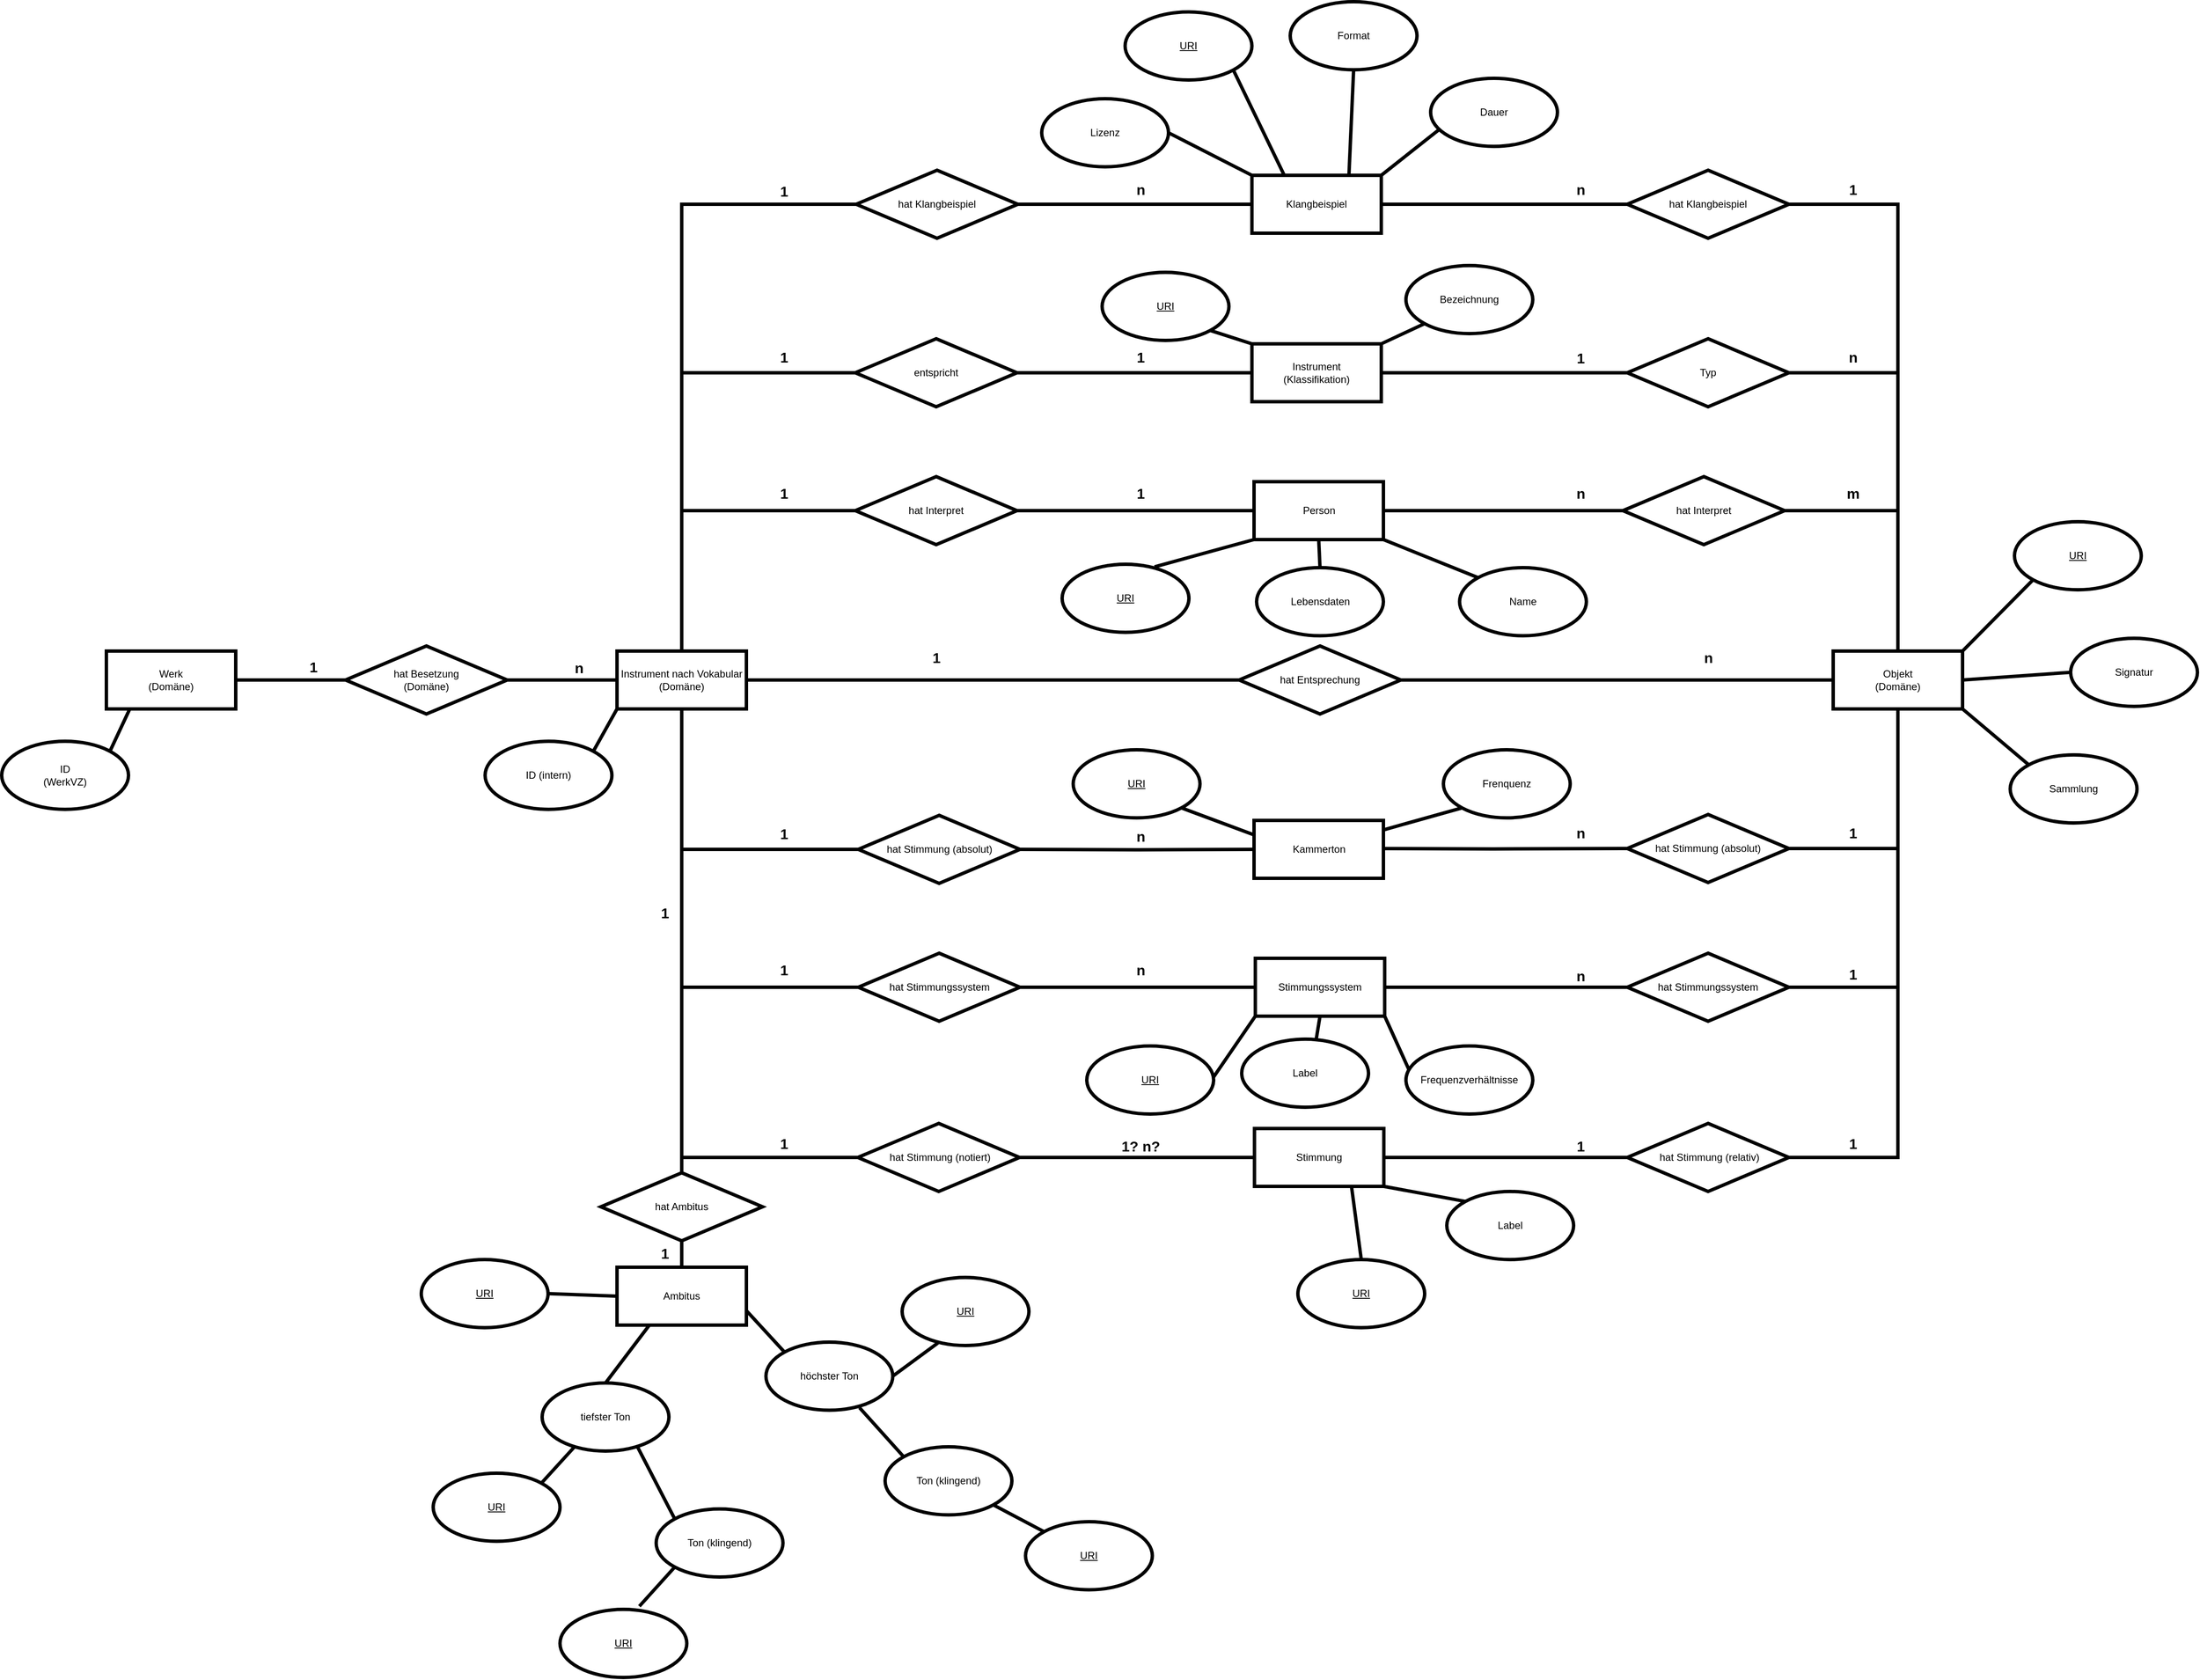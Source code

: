 <mxfile version="12.9.8"><diagram id="0" name="Page-1"><mxGraphModel dx="2088" dy="2006" grid="1" gridSize="10" guides="1" tooltips="1" connect="1" arrows="0" fold="1" page="1" pageScale="1" pageWidth="827" pageHeight="1169" math="0" shadow="0"><root><mxCell id="0"/><mxCell id="1" parent="0"/><mxCell id="m6ph0pmmL7J3zKuTAGov-68" style="edgeStyle=orthogonalEdgeStyle;rounded=0;orthogonalLoop=1;jettySize=auto;html=1;exitX=1;exitY=0.5;exitDx=0;exitDy=0;entryX=0;entryY=0.5;entryDx=0;entryDy=0;endArrow=none;endFill=0;strokeWidth=4;" edge="1" parent="1" source="m6ph0pmmL7J3zKuTAGov-38" target="m6ph0pmmL7J3zKuTAGov-53"><mxGeometry relative="1" as="geometry"><mxPoint x="216" y="238" as="sourcePoint"/></mxGeometry></mxCell><mxCell id="m6ph0pmmL7J3zKuTAGov-38" value="hat Besetzung&lt;br&gt;(Domäne)" style="rhombus;whiteSpace=wrap;html=1;strokeWidth=4;" vertex="1" parent="1"><mxGeometry x="-134" y="198" width="190" height="80" as="geometry"/></mxCell><mxCell id="m6ph0pmmL7J3zKuTAGov-72" style="edgeStyle=orthogonalEdgeStyle;rounded=0;orthogonalLoop=1;jettySize=auto;html=1;exitX=1;exitY=0.5;exitDx=0;exitDy=0;entryX=0;entryY=0.5;entryDx=0;entryDy=0;endArrow=none;endFill=0;strokeWidth=4;" edge="1" parent="1" source="m6ph0pmmL7J3zKuTAGov-44" target="m6ph0pmmL7J3zKuTAGov-56"><mxGeometry relative="1" as="geometry"/></mxCell><mxCell id="m6ph0pmmL7J3zKuTAGov-44" value="hat Interpret" style="rhombus;whiteSpace=wrap;html=1;strokeWidth=4;" vertex="1" parent="1"><mxGeometry x="465" y="-1" width="190" height="80" as="geometry"/></mxCell><mxCell id="m6ph0pmmL7J3zKuTAGov-74" style="edgeStyle=orthogonalEdgeStyle;rounded=0;orthogonalLoop=1;jettySize=auto;html=1;exitX=1;exitY=0.5;exitDx=0;exitDy=0;entryX=0;entryY=0.5;entryDx=0;entryDy=0;endArrow=none;endFill=0;strokeWidth=4;" edge="1" parent="1" source="m6ph0pmmL7J3zKuTAGov-46" target="m6ph0pmmL7J3zKuTAGov-52"><mxGeometry relative="1" as="geometry"/></mxCell><mxCell id="m6ph0pmmL7J3zKuTAGov-46" value="entspricht" style="rhombus;whiteSpace=wrap;html=1;strokeWidth=4;" vertex="1" parent="1"><mxGeometry x="465" y="-163" width="190" height="80" as="geometry"/></mxCell><mxCell id="m6ph0pmmL7J3zKuTAGov-62" style="edgeStyle=orthogonalEdgeStyle;rounded=0;orthogonalLoop=1;jettySize=auto;html=1;exitX=0;exitY=0.5;exitDx=0;exitDy=0;entryX=1;entryY=0.5;entryDx=0;entryDy=0;endArrow=none;endFill=0;strokeWidth=4;" edge="1" parent="1" source="m6ph0pmmL7J3zKuTAGov-47" target="m6ph0pmmL7J3zKuTAGov-53"><mxGeometry relative="1" as="geometry"/></mxCell><mxCell id="m6ph0pmmL7J3zKuTAGov-63" style="edgeStyle=orthogonalEdgeStyle;rounded=0;orthogonalLoop=1;jettySize=auto;html=1;exitX=1;exitY=0.5;exitDx=0;exitDy=0;entryX=0;entryY=0.5;entryDx=0;entryDy=0;endArrow=none;endFill=0;strokeWidth=4;" edge="1" parent="1" source="m6ph0pmmL7J3zKuTAGov-47" target="m6ph0pmmL7J3zKuTAGov-51"><mxGeometry relative="1" as="geometry"><mxPoint x="1333" y="238" as="sourcePoint"/></mxGeometry></mxCell><mxCell id="m6ph0pmmL7J3zKuTAGov-47" value="hat Entsprechung" style="rhombus;whiteSpace=wrap;html=1;strokeWidth=4;" vertex="1" parent="1"><mxGeometry x="916" y="198" width="190" height="80" as="geometry"/></mxCell><mxCell id="m6ph0pmmL7J3zKuTAGov-67" style="edgeStyle=orthogonalEdgeStyle;rounded=0;orthogonalLoop=1;jettySize=auto;html=1;exitX=1;exitY=0.5;exitDx=0;exitDy=0;entryX=0;entryY=0.5;entryDx=0;entryDy=0;endArrow=none;endFill=0;strokeWidth=4;" edge="1" parent="1" source="m6ph0pmmL7J3zKuTAGov-50" target="m6ph0pmmL7J3zKuTAGov-38"><mxGeometry relative="1" as="geometry"/></mxCell><mxCell id="m6ph0pmmL7J3zKuTAGov-50" value="Werk&lt;br&gt;(Domäne)" style="rounded=0;whiteSpace=wrap;html=1;strokeWidth=4;" vertex="1" parent="1"><mxGeometry x="-415" y="204" width="152" height="68" as="geometry"/></mxCell><mxCell id="m6ph0pmmL7J3zKuTAGov-69" style="edgeStyle=orthogonalEdgeStyle;rounded=0;orthogonalLoop=1;jettySize=auto;html=1;exitX=0.5;exitY=0;exitDx=0;exitDy=0;entryX=1;entryY=0.5;entryDx=0;entryDy=0;endArrow=none;endFill=0;strokeWidth=4;" edge="1" parent="1" source="m6ph0pmmL7J3zKuTAGov-51" target="m6ph0pmmL7J3zKuTAGov-55"><mxGeometry relative="1" as="geometry"/></mxCell><mxCell id="m6ph0pmmL7J3zKuTAGov-51" value="Objekt&lt;br&gt;(Domäne)" style="rounded=0;whiteSpace=wrap;html=1;strokeWidth=4;" vertex="1" parent="1"><mxGeometry x="1614" y="204" width="152" height="68" as="geometry"/></mxCell><mxCell id="m6ph0pmmL7J3zKuTAGov-52" value="Instrument &lt;br&gt;(Klassifikation)" style="rounded=0;whiteSpace=wrap;html=1;strokeWidth=4;" vertex="1" parent="1"><mxGeometry x="931" y="-157" width="152" height="68" as="geometry"/></mxCell><mxCell id="m6ph0pmmL7J3zKuTAGov-71" style="edgeStyle=orthogonalEdgeStyle;rounded=0;orthogonalLoop=1;jettySize=auto;html=1;exitX=0.5;exitY=0;exitDx=0;exitDy=0;entryX=0;entryY=0.5;entryDx=0;entryDy=0;endArrow=none;endFill=0;strokeWidth=4;" edge="1" parent="1" source="m6ph0pmmL7J3zKuTAGov-53" target="m6ph0pmmL7J3zKuTAGov-44"><mxGeometry relative="1" as="geometry"/></mxCell><mxCell id="m6ph0pmmL7J3zKuTAGov-73" style="edgeStyle=orthogonalEdgeStyle;rounded=0;orthogonalLoop=1;jettySize=auto;html=1;exitX=0.5;exitY=0;exitDx=0;exitDy=0;endArrow=none;endFill=0;entryX=0;entryY=0.5;entryDx=0;entryDy=0;strokeWidth=4;" edge="1" parent="1" source="m6ph0pmmL7J3zKuTAGov-53" target="m6ph0pmmL7J3zKuTAGov-46"><mxGeometry relative="1" as="geometry"><mxPoint x="299" y="61" as="targetPoint"/></mxGeometry></mxCell><mxCell id="m6ph0pmmL7J3zKuTAGov-75" style="edgeStyle=orthogonalEdgeStyle;rounded=0;orthogonalLoop=1;jettySize=auto;html=1;exitX=0.5;exitY=0;exitDx=0;exitDy=0;entryX=0;entryY=0.5;entryDx=0;entryDy=0;endArrow=none;endFill=0;strokeWidth=4;" edge="1" parent="1" source="m6ph0pmmL7J3zKuTAGov-53" target="m6ph0pmmL7J3zKuTAGov-59"><mxGeometry relative="1" as="geometry"/></mxCell><mxCell id="m6ph0pmmL7J3zKuTAGov-92" style="edgeStyle=orthogonalEdgeStyle;rounded=0;orthogonalLoop=1;jettySize=auto;html=1;exitX=0.5;exitY=1;exitDx=0;exitDy=0;entryX=0;entryY=0.5;entryDx=0;entryDy=0;endArrow=none;endFill=0;strokeWidth=4;" edge="1" parent="1" source="m6ph0pmmL7J3zKuTAGov-53" target="m6ph0pmmL7J3zKuTAGov-88"><mxGeometry relative="1" as="geometry"/></mxCell><mxCell id="m6ph0pmmL7J3zKuTAGov-103" style="edgeStyle=orthogonalEdgeStyle;rounded=0;orthogonalLoop=1;jettySize=auto;html=1;exitX=0.5;exitY=1;exitDx=0;exitDy=0;entryX=0;entryY=0.5;entryDx=0;entryDy=0;endArrow=none;endFill=0;strokeWidth=4;" edge="1" parent="1" source="m6ph0pmmL7J3zKuTAGov-53" target="m6ph0pmmL7J3zKuTAGov-91"><mxGeometry relative="1" as="geometry"/></mxCell><mxCell id="m6ph0pmmL7J3zKuTAGov-53" value="Instrument nach Vokabular&lt;br&gt;(Domäne)" style="rounded=0;whiteSpace=wrap;html=1;strokeWidth=4;" vertex="1" parent="1"><mxGeometry x="185" y="204" width="152" height="68" as="geometry"/></mxCell><mxCell id="m6ph0pmmL7J3zKuTAGov-70" style="edgeStyle=orthogonalEdgeStyle;rounded=0;orthogonalLoop=1;jettySize=auto;html=1;exitX=0;exitY=0.5;exitDx=0;exitDy=0;entryX=1;entryY=0.5;entryDx=0;entryDy=0;endArrow=none;endFill=0;strokeWidth=4;" edge="1" parent="1" source="m6ph0pmmL7J3zKuTAGov-55" target="m6ph0pmmL7J3zKuTAGov-56"><mxGeometry relative="1" as="geometry"/></mxCell><mxCell id="m6ph0pmmL7J3zKuTAGov-55" value="hat Interpret" style="rhombus;whiteSpace=wrap;html=1;strokeWidth=4;" vertex="1" parent="1"><mxGeometry x="1367" y="-1" width="190" height="80" as="geometry"/></mxCell><mxCell id="m6ph0pmmL7J3zKuTAGov-56" value="Person" style="rounded=0;whiteSpace=wrap;html=1;strokeWidth=4;" vertex="1" parent="1"><mxGeometry x="933.5" y="5" width="152" height="68" as="geometry"/></mxCell><mxCell id="m6ph0pmmL7J3zKuTAGov-65" style="edgeStyle=orthogonalEdgeStyle;rounded=0;orthogonalLoop=1;jettySize=auto;html=1;exitX=1;exitY=0.5;exitDx=0;exitDy=0;entryX=0;entryY=0.5;entryDx=0;entryDy=0;endArrow=none;endFill=0;strokeWidth=4;" edge="1" parent="1" source="m6ph0pmmL7J3zKuTAGov-57" target="m6ph0pmmL7J3zKuTAGov-58"><mxGeometry relative="1" as="geometry"/></mxCell><mxCell id="m6ph0pmmL7J3zKuTAGov-152" style="rounded=0;orthogonalLoop=1;jettySize=auto;html=1;exitX=0;exitY=0;exitDx=0;exitDy=0;entryX=1;entryY=0.5;entryDx=0;entryDy=0;endArrow=none;endFill=0;strokeWidth=4;" edge="1" parent="1" source="m6ph0pmmL7J3zKuTAGov-57" target="m6ph0pmmL7J3zKuTAGov-151"><mxGeometry relative="1" as="geometry"/></mxCell><mxCell id="m6ph0pmmL7J3zKuTAGov-153" style="rounded=0;orthogonalLoop=1;jettySize=auto;html=1;exitX=0.25;exitY=0;exitDx=0;exitDy=0;entryX=1;entryY=1;entryDx=0;entryDy=0;endArrow=none;endFill=0;strokeWidth=4;" edge="1" parent="1" source="m6ph0pmmL7J3zKuTAGov-57" target="m6ph0pmmL7J3zKuTAGov-120"><mxGeometry relative="1" as="geometry"/></mxCell><mxCell id="m6ph0pmmL7J3zKuTAGov-154" style="rounded=0;orthogonalLoop=1;jettySize=auto;html=1;exitX=0.75;exitY=0;exitDx=0;exitDy=0;endArrow=none;endFill=0;strokeWidth=4;entryX=0.5;entryY=1;entryDx=0;entryDy=0;" edge="1" parent="1" source="m6ph0pmmL7J3zKuTAGov-57" target="m6ph0pmmL7J3zKuTAGov-150"><mxGeometry relative="1" as="geometry"><mxPoint x="1040" y="-476" as="targetPoint"/></mxGeometry></mxCell><mxCell id="m6ph0pmmL7J3zKuTAGov-155" style="rounded=0;orthogonalLoop=1;jettySize=auto;html=1;exitX=1;exitY=0;exitDx=0;exitDy=0;entryX=0.06;entryY=0.763;entryDx=0;entryDy=0;entryPerimeter=0;endArrow=none;endFill=0;strokeWidth=4;" edge="1" parent="1" source="m6ph0pmmL7J3zKuTAGov-57" target="m6ph0pmmL7J3zKuTAGov-121"><mxGeometry relative="1" as="geometry"/></mxCell><mxCell id="m6ph0pmmL7J3zKuTAGov-57" value="Klangbeispiel" style="rounded=0;whiteSpace=wrap;html=1;strokeWidth=4;" vertex="1" parent="1"><mxGeometry x="931" y="-355" width="152" height="68" as="geometry"/></mxCell><mxCell id="m6ph0pmmL7J3zKuTAGov-66" style="edgeStyle=orthogonalEdgeStyle;rounded=0;orthogonalLoop=1;jettySize=auto;html=1;exitX=1;exitY=0.5;exitDx=0;exitDy=0;entryX=0.5;entryY=0;entryDx=0;entryDy=0;endArrow=none;endFill=0;strokeWidth=4;" edge="1" parent="1" source="m6ph0pmmL7J3zKuTAGov-58" target="m6ph0pmmL7J3zKuTAGov-51"><mxGeometry relative="1" as="geometry"><mxPoint x="1725" y="125" as="targetPoint"/></mxGeometry></mxCell><mxCell id="m6ph0pmmL7J3zKuTAGov-58" value="hat Klangbeispiel" style="rhombus;whiteSpace=wrap;html=1;strokeWidth=4;" vertex="1" parent="1"><mxGeometry x="1372" y="-361" width="190" height="80" as="geometry"/></mxCell><mxCell id="m6ph0pmmL7J3zKuTAGov-76" style="edgeStyle=orthogonalEdgeStyle;rounded=0;orthogonalLoop=1;jettySize=auto;html=1;exitX=1;exitY=0.5;exitDx=0;exitDy=0;entryX=0;entryY=0.5;entryDx=0;entryDy=0;endArrow=none;endFill=0;strokeWidth=4;" edge="1" parent="1" source="m6ph0pmmL7J3zKuTAGov-59" target="m6ph0pmmL7J3zKuTAGov-57"><mxGeometry relative="1" as="geometry"/></mxCell><mxCell id="m6ph0pmmL7J3zKuTAGov-59" value="hat Klangbeispiel" style="rhombus;whiteSpace=wrap;html=1;strokeWidth=4;" vertex="1" parent="1"><mxGeometry x="466" y="-361" width="190" height="80" as="geometry"/></mxCell><mxCell id="m6ph0pmmL7J3zKuTAGov-78" style="edgeStyle=orthogonalEdgeStyle;rounded=0;orthogonalLoop=1;jettySize=auto;html=1;exitX=1;exitY=0.5;exitDx=0;exitDy=0;entryX=0.5;entryY=0;entryDx=0;entryDy=0;endArrow=none;endFill=0;strokeWidth=4;" edge="1" parent="1" source="m6ph0pmmL7J3zKuTAGov-77" target="m6ph0pmmL7J3zKuTAGov-51"><mxGeometry relative="1" as="geometry"/></mxCell><mxCell id="m6ph0pmmL7J3zKuTAGov-79" style="rounded=0;orthogonalLoop=1;jettySize=auto;html=1;exitX=0;exitY=0.5;exitDx=0;exitDy=0;entryX=1;entryY=0.5;entryDx=0;entryDy=0;endArrow=none;endFill=0;edgeStyle=orthogonalEdgeStyle;strokeWidth=4;" edge="1" parent="1" source="m6ph0pmmL7J3zKuTAGov-77" target="m6ph0pmmL7J3zKuTAGov-52"><mxGeometry relative="1" as="geometry"/></mxCell><mxCell id="m6ph0pmmL7J3zKuTAGov-77" value="Typ" style="rhombus;whiteSpace=wrap;html=1;strokeWidth=4;" vertex="1" parent="1"><mxGeometry x="1372" y="-163" width="190" height="80" as="geometry"/></mxCell><mxCell id="m6ph0pmmL7J3zKuTAGov-81" value="Ambitus" style="rounded=0;whiteSpace=wrap;html=1;strokeWidth=4;" vertex="1" parent="1"><mxGeometry x="185" y="928" width="152" height="68" as="geometry"/></mxCell><mxCell id="m6ph0pmmL7J3zKuTAGov-101" style="edgeStyle=orthogonalEdgeStyle;rounded=0;orthogonalLoop=1;jettySize=auto;html=1;exitX=1;exitY=0.5;exitDx=0;exitDy=0;entryX=0;entryY=0.5;entryDx=0;entryDy=0;endArrow=none;endFill=0;strokeWidth=4;" edge="1" parent="1" source="m6ph0pmmL7J3zKuTAGov-82" target="m6ph0pmmL7J3zKuTAGov-100"><mxGeometry relative="1" as="geometry"/></mxCell><mxCell id="m6ph0pmmL7J3zKuTAGov-82" value="Stimmungssystem" style="rounded=0;whiteSpace=wrap;html=1;strokeWidth=4;" vertex="1" parent="1"><mxGeometry x="935" y="565" width="152" height="68" as="geometry"/></mxCell><mxCell id="m6ph0pmmL7J3zKuTAGov-94" style="edgeStyle=orthogonalEdgeStyle;rounded=0;orthogonalLoop=1;jettySize=auto;html=1;exitX=1;exitY=0.5;exitDx=0;exitDy=0;endArrow=none;endFill=0;strokeWidth=4;entryX=0;entryY=0.5;entryDx=0;entryDy=0;" edge="1" parent="1" target="m6ph0pmmL7J3zKuTAGov-89"><mxGeometry relative="1" as="geometry"><mxPoint x="1056.25" y="436" as="sourcePoint"/><mxPoint x="1342.75" y="403" as="targetPoint"/></mxGeometry></mxCell><mxCell id="m6ph0pmmL7J3zKuTAGov-83" value="Kammerton" style="rounded=0;whiteSpace=wrap;html=1;strokeWidth=4;" vertex="1" parent="1"><mxGeometry x="933.5" y="403" width="152" height="68" as="geometry"/></mxCell><mxCell id="m6ph0pmmL7J3zKuTAGov-110" style="edgeStyle=orthogonalEdgeStyle;rounded=0;orthogonalLoop=1;jettySize=auto;html=1;exitX=0.5;exitY=0;exitDx=0;exitDy=0;entryX=0.5;entryY=1;entryDx=0;entryDy=0;endArrow=none;endFill=0;strokeWidth=4;" edge="1" parent="1" source="m6ph0pmmL7J3zKuTAGov-87" target="m6ph0pmmL7J3zKuTAGov-53"><mxGeometry relative="1" as="geometry"><mxPoint x="263" y="582" as="sourcePoint"/></mxGeometry></mxCell><mxCell id="m6ph0pmmL7J3zKuTAGov-111" style="edgeStyle=orthogonalEdgeStyle;rounded=0;orthogonalLoop=1;jettySize=auto;html=1;exitX=0.5;exitY=1;exitDx=0;exitDy=0;entryX=0.5;entryY=0;entryDx=0;entryDy=0;endArrow=none;endFill=0;strokeWidth=4;" edge="1" parent="1" source="m6ph0pmmL7J3zKuTAGov-87" target="m6ph0pmmL7J3zKuTAGov-81"><mxGeometry relative="1" as="geometry"><mxPoint x="261" y="884" as="sourcePoint"/></mxGeometry></mxCell><mxCell id="m6ph0pmmL7J3zKuTAGov-87" value="hat Ambitus" style="rhombus;whiteSpace=wrap;html=1;strokeWidth=4;" vertex="1" parent="1"><mxGeometry x="166" y="817" width="190" height="80" as="geometry"/></mxCell><mxCell id="m6ph0pmmL7J3zKuTAGov-93" style="edgeStyle=orthogonalEdgeStyle;rounded=0;orthogonalLoop=1;jettySize=auto;html=1;exitX=1;exitY=0.5;exitDx=0;exitDy=0;entryX=0;entryY=0.5;entryDx=0;entryDy=0;endArrow=none;endFill=0;strokeWidth=4;" edge="1" parent="1" target="m6ph0pmmL7J3zKuTAGov-83"><mxGeometry relative="1" as="geometry"><mxPoint x="658.5" y="437" as="sourcePoint"/></mxGeometry></mxCell><mxCell id="m6ph0pmmL7J3zKuTAGov-88" value="hat Stimmung (absolut)" style="rhombus;whiteSpace=wrap;html=1;strokeWidth=4;" vertex="1" parent="1"><mxGeometry x="468.5" y="397" width="190" height="80" as="geometry"/></mxCell><mxCell id="m6ph0pmmL7J3zKuTAGov-95" style="edgeStyle=orthogonalEdgeStyle;rounded=0;orthogonalLoop=1;jettySize=auto;html=1;exitX=1;exitY=0.5;exitDx=0;exitDy=0;entryX=0.5;entryY=1;entryDx=0;entryDy=0;endArrow=none;endFill=0;strokeWidth=4;" edge="1" parent="1" source="m6ph0pmmL7J3zKuTAGov-89" target="m6ph0pmmL7J3zKuTAGov-51"><mxGeometry relative="1" as="geometry"/></mxCell><mxCell id="m6ph0pmmL7J3zKuTAGov-89" value="hat Stimmung (absolut)" style="rhombus;whiteSpace=wrap;html=1;strokeWidth=4;" vertex="1" parent="1"><mxGeometry x="1372" y="396" width="190" height="80" as="geometry"/></mxCell><mxCell id="m6ph0pmmL7J3zKuTAGov-108" style="edgeStyle=orthogonalEdgeStyle;rounded=0;orthogonalLoop=1;jettySize=auto;html=1;exitX=1;exitY=0.5;exitDx=0;exitDy=0;entryX=0;entryY=0.5;entryDx=0;entryDy=0;endArrow=none;endFill=0;strokeWidth=4;" edge="1" parent="1" source="m6ph0pmmL7J3zKuTAGov-90" target="m6ph0pmmL7J3zKuTAGov-105"><mxGeometry relative="1" as="geometry"/></mxCell><mxCell id="m6ph0pmmL7J3zKuTAGov-90" value="Stimmung" style="rounded=0;whiteSpace=wrap;html=1;strokeWidth=4;" vertex="1" parent="1"><mxGeometry x="934" y="765" width="152" height="68" as="geometry"/></mxCell><mxCell id="m6ph0pmmL7J3zKuTAGov-104" style="edgeStyle=orthogonalEdgeStyle;rounded=0;orthogonalLoop=1;jettySize=auto;html=1;exitX=1;exitY=0.5;exitDx=0;exitDy=0;entryX=0;entryY=0.5;entryDx=0;entryDy=0;endArrow=none;endFill=0;strokeWidth=4;" edge="1" parent="1" source="m6ph0pmmL7J3zKuTAGov-91" target="m6ph0pmmL7J3zKuTAGov-90"><mxGeometry relative="1" as="geometry"/></mxCell><mxCell id="m6ph0pmmL7J3zKuTAGov-91" value="&amp;nbsp;hat Stimmung (notiert)" style="rhombus;whiteSpace=wrap;html=1;strokeWidth=4;" vertex="1" parent="1"><mxGeometry x="468" y="759" width="190" height="80" as="geometry"/></mxCell><mxCell id="m6ph0pmmL7J3zKuTAGov-97" style="edgeStyle=orthogonalEdgeStyle;rounded=0;orthogonalLoop=1;jettySize=auto;html=1;exitX=0;exitY=0.5;exitDx=0;exitDy=0;entryX=0.5;entryY=1;entryDx=0;entryDy=0;endArrow=none;endFill=0;strokeWidth=4;" edge="1" parent="1" source="m6ph0pmmL7J3zKuTAGov-96" target="m6ph0pmmL7J3zKuTAGov-53"><mxGeometry relative="1" as="geometry"/></mxCell><mxCell id="m6ph0pmmL7J3zKuTAGov-98" style="edgeStyle=orthogonalEdgeStyle;rounded=0;orthogonalLoop=1;jettySize=auto;html=1;exitX=1;exitY=0.5;exitDx=0;exitDy=0;entryX=0;entryY=0.5;entryDx=0;entryDy=0;endArrow=none;endFill=0;strokeWidth=4;" edge="1" parent="1" source="m6ph0pmmL7J3zKuTAGov-96" target="m6ph0pmmL7J3zKuTAGov-82"><mxGeometry relative="1" as="geometry"/></mxCell><mxCell id="m6ph0pmmL7J3zKuTAGov-96" value="hat Stimmungssystem" style="rhombus;whiteSpace=wrap;html=1;strokeWidth=4;" vertex="1" parent="1"><mxGeometry x="468.5" y="559" width="190" height="80" as="geometry"/></mxCell><mxCell id="m6ph0pmmL7J3zKuTAGov-102" style="edgeStyle=orthogonalEdgeStyle;rounded=0;orthogonalLoop=1;jettySize=auto;html=1;exitX=1;exitY=0.5;exitDx=0;exitDy=0;entryX=0.5;entryY=1;entryDx=0;entryDy=0;endArrow=none;endFill=0;strokeWidth=4;" edge="1" parent="1" source="m6ph0pmmL7J3zKuTAGov-100" target="m6ph0pmmL7J3zKuTAGov-51"><mxGeometry relative="1" as="geometry"/></mxCell><mxCell id="m6ph0pmmL7J3zKuTAGov-100" value="hat Stimmungssystem" style="rhombus;whiteSpace=wrap;html=1;strokeWidth=4;" vertex="1" parent="1"><mxGeometry x="1372" y="559" width="190" height="80" as="geometry"/></mxCell><mxCell id="m6ph0pmmL7J3zKuTAGov-109" style="edgeStyle=orthogonalEdgeStyle;rounded=0;orthogonalLoop=1;jettySize=auto;html=1;exitX=1;exitY=0.5;exitDx=0;exitDy=0;entryX=0.5;entryY=1;entryDx=0;entryDy=0;endArrow=none;endFill=0;strokeWidth=4;" edge="1" parent="1" source="m6ph0pmmL7J3zKuTAGov-105" target="m6ph0pmmL7J3zKuTAGov-51"><mxGeometry relative="1" as="geometry"/></mxCell><mxCell id="m6ph0pmmL7J3zKuTAGov-105" value="&amp;nbsp;hat Stimmung (relativ)" style="rhombus;whiteSpace=wrap;html=1;strokeWidth=4;" vertex="1" parent="1"><mxGeometry x="1372" y="759" width="190" height="80" as="geometry"/></mxCell><mxCell id="m6ph0pmmL7J3zKuTAGov-120" value="&lt;u&gt;URI&lt;/u&gt;" style="ellipse;whiteSpace=wrap;html=1;strokeWidth=4;" vertex="1" parent="1"><mxGeometry x="782" y="-547" width="149" height="80" as="geometry"/></mxCell><mxCell id="m6ph0pmmL7J3zKuTAGov-121" value="Dauer" style="ellipse;whiteSpace=wrap;html=1;strokeWidth=4;" vertex="1" parent="1"><mxGeometry x="1141" y="-469" width="149" height="80" as="geometry"/></mxCell><mxCell id="m6ph0pmmL7J3zKuTAGov-156" style="edgeStyle=none;rounded=0;orthogonalLoop=1;jettySize=auto;html=1;exitX=1;exitY=1;exitDx=0;exitDy=0;entryX=0;entryY=0;entryDx=0;entryDy=0;endArrow=none;endFill=0;strokeWidth=4;" edge="1" parent="1" source="m6ph0pmmL7J3zKuTAGov-122" target="m6ph0pmmL7J3zKuTAGov-52"><mxGeometry relative="1" as="geometry"/></mxCell><mxCell id="m6ph0pmmL7J3zKuTAGov-122" value="&lt;u&gt;URI&lt;/u&gt;" style="ellipse;whiteSpace=wrap;html=1;strokeWidth=4;" vertex="1" parent="1"><mxGeometry x="755" y="-241" width="149" height="80" as="geometry"/></mxCell><mxCell id="m6ph0pmmL7J3zKuTAGov-157" style="edgeStyle=none;rounded=0;orthogonalLoop=1;jettySize=auto;html=1;exitX=0;exitY=1;exitDx=0;exitDy=0;entryX=1;entryY=0;entryDx=0;entryDy=0;endArrow=none;endFill=0;strokeWidth=4;" edge="1" parent="1" source="m6ph0pmmL7J3zKuTAGov-123" target="m6ph0pmmL7J3zKuTAGov-52"><mxGeometry relative="1" as="geometry"><mxPoint x="1134.238" y="-174.493" as="sourcePoint"/></mxGeometry></mxCell><mxCell id="m6ph0pmmL7J3zKuTAGov-123" value="Bezeichnung" style="ellipse;whiteSpace=wrap;html=1;strokeWidth=4;" vertex="1" parent="1"><mxGeometry x="1112" y="-249" width="149" height="80" as="geometry"/></mxCell><mxCell id="m6ph0pmmL7J3zKuTAGov-167" style="edgeStyle=none;rounded=0;orthogonalLoop=1;jettySize=auto;html=1;exitX=0;exitY=0;exitDx=0;exitDy=0;entryX=1;entryY=1;entryDx=0;entryDy=0;endArrow=none;endFill=0;strokeWidth=4;" edge="1" parent="1" source="m6ph0pmmL7J3zKuTAGov-124" target="m6ph0pmmL7J3zKuTAGov-51"><mxGeometry relative="1" as="geometry"/></mxCell><mxCell id="m6ph0pmmL7J3zKuTAGov-124" value="Sammlung" style="ellipse;whiteSpace=wrap;html=1;strokeWidth=4;" vertex="1" parent="1"><mxGeometry x="1822" y="326" width="149" height="80" as="geometry"/></mxCell><mxCell id="m6ph0pmmL7J3zKuTAGov-168" style="edgeStyle=none;rounded=0;orthogonalLoop=1;jettySize=auto;html=1;exitX=0;exitY=0.5;exitDx=0;exitDy=0;entryX=1;entryY=0.5;entryDx=0;entryDy=0;endArrow=none;endFill=0;strokeWidth=4;" edge="1" parent="1" source="m6ph0pmmL7J3zKuTAGov-125" target="m6ph0pmmL7J3zKuTAGov-51"><mxGeometry relative="1" as="geometry"/></mxCell><mxCell id="m6ph0pmmL7J3zKuTAGov-125" value="Signatur" style="ellipse;whiteSpace=wrap;html=1;strokeWidth=4;" vertex="1" parent="1"><mxGeometry x="1893" y="189" width="149" height="80" as="geometry"/></mxCell><mxCell id="m6ph0pmmL7J3zKuTAGov-166" style="edgeStyle=none;rounded=0;orthogonalLoop=1;jettySize=auto;html=1;exitX=0;exitY=1;exitDx=0;exitDy=0;entryX=1;entryY=0;entryDx=0;entryDy=0;endArrow=none;endFill=0;strokeWidth=4;" edge="1" parent="1" source="m6ph0pmmL7J3zKuTAGov-126" target="m6ph0pmmL7J3zKuTAGov-51"><mxGeometry relative="1" as="geometry"/></mxCell><mxCell id="m6ph0pmmL7J3zKuTAGov-126" value="&lt;u&gt;URI&lt;/u&gt;" style="ellipse;whiteSpace=wrap;html=1;strokeWidth=4;" vertex="1" parent="1"><mxGeometry x="1827" y="52" width="149" height="80" as="geometry"/></mxCell><mxCell id="m6ph0pmmL7J3zKuTAGov-160" style="edgeStyle=none;rounded=0;orthogonalLoop=1;jettySize=auto;html=1;exitX=0;exitY=0;exitDx=0;exitDy=0;entryX=1;entryY=1;entryDx=0;entryDy=0;endArrow=none;endFill=0;strokeWidth=4;" edge="1" parent="1" source="m6ph0pmmL7J3zKuTAGov-127" target="m6ph0pmmL7J3zKuTAGov-56"><mxGeometry relative="1" as="geometry"><mxPoint x="1197.238" y="104.493" as="sourcePoint"/></mxGeometry></mxCell><mxCell id="m6ph0pmmL7J3zKuTAGov-127" value="Name" style="ellipse;whiteSpace=wrap;html=1;strokeWidth=4;" vertex="1" parent="1"><mxGeometry x="1175" y="106" width="149" height="80" as="geometry"/></mxCell><mxCell id="m6ph0pmmL7J3zKuTAGov-158" style="edgeStyle=none;rounded=0;orthogonalLoop=1;jettySize=auto;html=1;exitX=0.729;exitY=0.038;exitDx=0;exitDy=0;entryX=0;entryY=1;entryDx=0;entryDy=0;endArrow=none;endFill=0;strokeWidth=4;exitPerimeter=0;" edge="1" parent="1" source="m6ph0pmmL7J3zKuTAGov-128" target="m6ph0pmmL7J3zKuTAGov-56"><mxGeometry relative="1" as="geometry"><mxPoint x="834.762" y="100.493" as="sourcePoint"/></mxGeometry></mxCell><mxCell id="m6ph0pmmL7J3zKuTAGov-128" value="&lt;u&gt;URI&lt;/u&gt;" style="ellipse;whiteSpace=wrap;html=1;strokeWidth=4;" vertex="1" parent="1"><mxGeometry x="708" y="102" width="149" height="80" as="geometry"/></mxCell><mxCell id="m6ph0pmmL7J3zKuTAGov-159" style="edgeStyle=none;rounded=0;orthogonalLoop=1;jettySize=auto;html=1;exitX=0.5;exitY=0;exitDx=0;exitDy=0;entryX=0.5;entryY=1;entryDx=0;entryDy=0;endArrow=none;endFill=0;strokeWidth=4;" edge="1" parent="1" source="m6ph0pmmL7J3zKuTAGov-129" target="m6ph0pmmL7J3zKuTAGov-56"><mxGeometry relative="1" as="geometry"><mxPoint x="1011" y="93" as="sourcePoint"/></mxGeometry></mxCell><mxCell id="m6ph0pmmL7J3zKuTAGov-129" value="Lebensdaten" style="ellipse;whiteSpace=wrap;html=1;strokeWidth=4;" vertex="1" parent="1"><mxGeometry x="936.5" y="106" width="149" height="80" as="geometry"/></mxCell><mxCell id="m6ph0pmmL7J3zKuTAGov-161" style="edgeStyle=none;rounded=0;orthogonalLoop=1;jettySize=auto;html=1;exitX=1;exitY=1;exitDx=0;exitDy=0;entryX=0;entryY=0.25;entryDx=0;entryDy=0;endArrow=none;endFill=0;strokeWidth=4;" edge="1" parent="1" source="m6ph0pmmL7J3zKuTAGov-130" target="m6ph0pmmL7J3zKuTAGov-83"><mxGeometry relative="1" as="geometry"/></mxCell><mxCell id="m6ph0pmmL7J3zKuTAGov-130" value="&lt;u&gt;URI&lt;/u&gt;" style="ellipse;whiteSpace=wrap;html=1;strokeWidth=4;" vertex="1" parent="1"><mxGeometry x="721" y="320" width="149" height="80" as="geometry"/></mxCell><mxCell id="m6ph0pmmL7J3zKuTAGov-165" style="edgeStyle=none;rounded=0;orthogonalLoop=1;jettySize=auto;html=1;exitX=0;exitY=1;exitDx=0;exitDy=0;entryX=1;entryY=1;entryDx=0;entryDy=0;endArrow=none;endFill=0;strokeWidth=4;" edge="1" parent="1" source="m6ph0pmmL7J3zKuTAGov-131" target="m6ph0pmmL7J3zKuTAGov-82"><mxGeometry relative="1" as="geometry"/></mxCell><mxCell id="m6ph0pmmL7J3zKuTAGov-131" value="Frequenzverhältnisse" style="ellipse;whiteSpace=wrap;html=1;strokeWidth=4;" vertex="1" parent="1"><mxGeometry x="1112" y="668" width="149" height="80" as="geometry"/></mxCell><mxCell id="m6ph0pmmL7J3zKuTAGov-169" style="edgeStyle=none;rounded=0;orthogonalLoop=1;jettySize=auto;html=1;exitX=0.5;exitY=0;exitDx=0;exitDy=0;entryX=0.75;entryY=1;entryDx=0;entryDy=0;endArrow=none;endFill=0;strokeWidth=4;" edge="1" parent="1" source="m6ph0pmmL7J3zKuTAGov-132" target="m6ph0pmmL7J3zKuTAGov-90"><mxGeometry relative="1" as="geometry"/></mxCell><mxCell id="m6ph0pmmL7J3zKuTAGov-132" value="&lt;u&gt;URI&lt;/u&gt;" style="ellipse;whiteSpace=wrap;html=1;strokeWidth=4;" vertex="1" parent="1"><mxGeometry x="985" y="919" width="149" height="80" as="geometry"/></mxCell><mxCell id="m6ph0pmmL7J3zKuTAGov-162" style="edgeStyle=none;rounded=0;orthogonalLoop=1;jettySize=auto;html=1;exitX=0;exitY=1;exitDx=0;exitDy=0;entryX=1.003;entryY=0.162;entryDx=0;entryDy=0;entryPerimeter=0;endArrow=none;endFill=0;strokeWidth=4;" edge="1" parent="1" source="m6ph0pmmL7J3zKuTAGov-136" target="m6ph0pmmL7J3zKuTAGov-83"><mxGeometry relative="1" as="geometry"/></mxCell><mxCell id="m6ph0pmmL7J3zKuTAGov-136" value="Frenquenz" style="ellipse;whiteSpace=wrap;html=1;strokeWidth=4;" vertex="1" parent="1"><mxGeometry x="1156" y="320" width="149" height="80" as="geometry"/></mxCell><mxCell id="m6ph0pmmL7J3zKuTAGov-163" style="edgeStyle=none;rounded=0;orthogonalLoop=1;jettySize=auto;html=1;exitX=1;exitY=1;exitDx=0;exitDy=0;entryX=0;entryY=1;entryDx=0;entryDy=0;endArrow=none;endFill=0;strokeWidth=4;" edge="1" parent="1" source="m6ph0pmmL7J3zKuTAGov-137" target="m6ph0pmmL7J3zKuTAGov-82"><mxGeometry relative="1" as="geometry"/></mxCell><mxCell id="m6ph0pmmL7J3zKuTAGov-137" value="&lt;u&gt;URI&lt;/u&gt;" style="ellipse;whiteSpace=wrap;html=1;strokeWidth=4;" vertex="1" parent="1"><mxGeometry x="737" y="668" width="149" height="80" as="geometry"/></mxCell><mxCell id="m6ph0pmmL7J3zKuTAGov-170" style="edgeStyle=none;rounded=0;orthogonalLoop=1;jettySize=auto;html=1;exitX=0;exitY=0;exitDx=0;exitDy=0;entryX=1;entryY=1;entryDx=0;entryDy=0;endArrow=none;endFill=0;strokeWidth=4;" edge="1" parent="1" source="m6ph0pmmL7J3zKuTAGov-138" target="m6ph0pmmL7J3zKuTAGov-90"><mxGeometry relative="1" as="geometry"/></mxCell><mxCell id="m6ph0pmmL7J3zKuTAGov-138" value="Label" style="ellipse;whiteSpace=wrap;html=1;strokeWidth=4;" vertex="1" parent="1"><mxGeometry x="1160" y="839" width="149" height="80" as="geometry"/></mxCell><mxCell id="m6ph0pmmL7J3zKuTAGov-164" style="edgeStyle=none;rounded=0;orthogonalLoop=1;jettySize=auto;html=1;exitX=0.5;exitY=1;exitDx=0;exitDy=0;entryX=0.5;entryY=1;entryDx=0;entryDy=0;endArrow=none;endFill=0;strokeWidth=4;" edge="1" parent="1" source="m6ph0pmmL7J3zKuTAGov-139" target="m6ph0pmmL7J3zKuTAGov-82"><mxGeometry relative="1" as="geometry"/></mxCell><mxCell id="m6ph0pmmL7J3zKuTAGov-139" value="Label" style="ellipse;whiteSpace=wrap;html=1;strokeWidth=4;" vertex="1" parent="1"><mxGeometry x="919" y="660" width="149" height="80" as="geometry"/></mxCell><mxCell id="m6ph0pmmL7J3zKuTAGov-172" style="edgeStyle=none;rounded=0;orthogonalLoop=1;jettySize=auto;html=1;exitX=0.5;exitY=0;exitDx=0;exitDy=0;entryX=0.25;entryY=1;entryDx=0;entryDy=0;endArrow=none;endFill=0;strokeWidth=4;" edge="1" parent="1" source="m6ph0pmmL7J3zKuTAGov-140" target="m6ph0pmmL7J3zKuTAGov-81"><mxGeometry relative="1" as="geometry"/></mxCell><mxCell id="m6ph0pmmL7J3zKuTAGov-140" value="tiefster Ton" style="ellipse;whiteSpace=wrap;html=1;strokeWidth=4;" vertex="1" parent="1"><mxGeometry x="97" y="1064" width="149" height="80" as="geometry"/></mxCell><mxCell id="m6ph0pmmL7J3zKuTAGov-171" style="edgeStyle=none;rounded=0;orthogonalLoop=1;jettySize=auto;html=1;exitX=1;exitY=0.5;exitDx=0;exitDy=0;entryX=0;entryY=0.5;entryDx=0;entryDy=0;endArrow=none;endFill=0;strokeWidth=4;" edge="1" parent="1" source="m6ph0pmmL7J3zKuTAGov-141" target="m6ph0pmmL7J3zKuTAGov-81"><mxGeometry relative="1" as="geometry"/></mxCell><mxCell id="m6ph0pmmL7J3zKuTAGov-141" value="&lt;u&gt;URI&lt;/u&gt;" style="ellipse;whiteSpace=wrap;html=1;strokeWidth=4;" vertex="1" parent="1"><mxGeometry x="-45" y="919" width="149" height="80" as="geometry"/></mxCell><mxCell id="m6ph0pmmL7J3zKuTAGov-174" style="edgeStyle=none;rounded=0;orthogonalLoop=1;jettySize=auto;html=1;exitX=0;exitY=0;exitDx=0;exitDy=0;entryX=0.752;entryY=0.938;entryDx=0;entryDy=0;entryPerimeter=0;endArrow=none;endFill=0;strokeWidth=4;" edge="1" parent="1" source="m6ph0pmmL7J3zKuTAGov-142" target="m6ph0pmmL7J3zKuTAGov-140"><mxGeometry relative="1" as="geometry"/></mxCell><mxCell id="m6ph0pmmL7J3zKuTAGov-142" value="Ton (klingend)" style="ellipse;whiteSpace=wrap;html=1;strokeWidth=4;" vertex="1" parent="1"><mxGeometry x="231" y="1212" width="149" height="80" as="geometry"/></mxCell><mxCell id="m6ph0pmmL7J3zKuTAGov-143" value="&lt;u&gt;URI&lt;/u&gt;" style="ellipse;whiteSpace=wrap;html=1;strokeWidth=4;" vertex="1" parent="1"><mxGeometry x="520" y="940" width="149" height="80" as="geometry"/></mxCell><mxCell id="m6ph0pmmL7J3zKuTAGov-176" style="edgeStyle=none;rounded=0;orthogonalLoop=1;jettySize=auto;html=1;exitX=0;exitY=0;exitDx=0;exitDy=0;entryX=1;entryY=0.75;entryDx=0;entryDy=0;endArrow=none;endFill=0;strokeWidth=4;" edge="1" parent="1" source="m6ph0pmmL7J3zKuTAGov-144" target="m6ph0pmmL7J3zKuTAGov-81"><mxGeometry relative="1" as="geometry"/></mxCell><mxCell id="m6ph0pmmL7J3zKuTAGov-144" value="höchster Ton" style="ellipse;whiteSpace=wrap;html=1;strokeWidth=4;" vertex="1" parent="1"><mxGeometry x="360" y="1016" width="149" height="80" as="geometry"/></mxCell><mxCell id="m6ph0pmmL7J3zKuTAGov-173" style="edgeStyle=none;rounded=0;orthogonalLoop=1;jettySize=auto;html=1;exitX=1;exitY=0;exitDx=0;exitDy=0;entryX=0.255;entryY=0.938;entryDx=0;entryDy=0;endArrow=none;endFill=0;strokeWidth=4;entryPerimeter=0;" edge="1" parent="1" source="m6ph0pmmL7J3zKuTAGov-145" target="m6ph0pmmL7J3zKuTAGov-140"><mxGeometry relative="1" as="geometry"/></mxCell><mxCell id="m6ph0pmmL7J3zKuTAGov-145" value="&lt;u&gt;URI&lt;/u&gt;" style="ellipse;whiteSpace=wrap;html=1;strokeWidth=4;" vertex="1" parent="1"><mxGeometry x="-31" y="1170" width="149" height="80" as="geometry"/></mxCell><mxCell id="m6ph0pmmL7J3zKuTAGov-177" style="edgeStyle=none;rounded=0;orthogonalLoop=1;jettySize=auto;html=1;exitX=0;exitY=0;exitDx=0;exitDy=0;entryX=0.738;entryY=0.963;entryDx=0;entryDy=0;entryPerimeter=0;endArrow=none;endFill=0;strokeWidth=4;" edge="1" parent="1" source="m6ph0pmmL7J3zKuTAGov-146" target="m6ph0pmmL7J3zKuTAGov-144"><mxGeometry relative="1" as="geometry"/></mxCell><mxCell id="m6ph0pmmL7J3zKuTAGov-178" style="edgeStyle=none;rounded=0;orthogonalLoop=1;jettySize=auto;html=1;exitX=1;exitY=0.5;exitDx=0;exitDy=0;entryX=0.282;entryY=0.963;entryDx=0;entryDy=0;entryPerimeter=0;endArrow=none;endFill=0;strokeWidth=4;" edge="1" parent="1" source="m6ph0pmmL7J3zKuTAGov-144" target="m6ph0pmmL7J3zKuTAGov-143"><mxGeometry relative="1" as="geometry"/></mxCell><mxCell id="m6ph0pmmL7J3zKuTAGov-146" value="Ton (klingend)" style="ellipse;whiteSpace=wrap;html=1;strokeWidth=4;" vertex="1" parent="1"><mxGeometry x="500" y="1139" width="149" height="80" as="geometry"/></mxCell><mxCell id="m6ph0pmmL7J3zKuTAGov-175" style="edgeStyle=none;rounded=0;orthogonalLoop=1;jettySize=auto;html=1;exitX=0.626;exitY=-0.046;exitDx=0;exitDy=0;entryX=0;entryY=1;entryDx=0;entryDy=0;endArrow=none;endFill=0;strokeWidth=4;exitPerimeter=0;" edge="1" parent="1" source="m6ph0pmmL7J3zKuTAGov-147" target="m6ph0pmmL7J3zKuTAGov-142"><mxGeometry relative="1" as="geometry"><mxPoint x="204.762" y="1328.493" as="sourcePoint"/></mxGeometry></mxCell><mxCell id="m6ph0pmmL7J3zKuTAGov-147" value="&lt;u&gt;URI&lt;/u&gt;" style="ellipse;whiteSpace=wrap;html=1;strokeWidth=4;" vertex="1" parent="1"><mxGeometry x="118" y="1330" width="149" height="80" as="geometry"/></mxCell><mxCell id="m6ph0pmmL7J3zKuTAGov-179" style="edgeStyle=none;rounded=0;orthogonalLoop=1;jettySize=auto;html=1;exitX=0;exitY=0;exitDx=0;exitDy=0;entryX=1;entryY=1;entryDx=0;entryDy=0;endArrow=none;endFill=0;strokeWidth=4;" edge="1" parent="1" source="m6ph0pmmL7J3zKuTAGov-148" target="m6ph0pmmL7J3zKuTAGov-146"><mxGeometry relative="1" as="geometry"/></mxCell><mxCell id="m6ph0pmmL7J3zKuTAGov-148" value="&lt;u&gt;URI&lt;/u&gt;" style="ellipse;whiteSpace=wrap;html=1;strokeWidth=4;" vertex="1" parent="1"><mxGeometry x="665" y="1227" width="149" height="80" as="geometry"/></mxCell><mxCell id="m6ph0pmmL7J3zKuTAGov-150" value="Format" style="ellipse;whiteSpace=wrap;html=1;strokeWidth=4;" vertex="1" parent="1"><mxGeometry x="976" y="-559" width="149" height="80" as="geometry"/></mxCell><mxCell id="m6ph0pmmL7J3zKuTAGov-151" value="Lizenz" style="ellipse;whiteSpace=wrap;html=1;strokeWidth=4;" vertex="1" parent="1"><mxGeometry x="684" y="-445" width="149" height="80" as="geometry"/></mxCell><mxCell id="m6ph0pmmL7J3zKuTAGov-184" style="edgeStyle=none;rounded=0;orthogonalLoop=1;jettySize=auto;html=1;exitX=1;exitY=0;exitDx=0;exitDy=0;entryX=0.182;entryY=0.995;entryDx=0;entryDy=0;entryPerimeter=0;endArrow=none;endFill=0;strokeWidth=4;" edge="1" parent="1" source="m6ph0pmmL7J3zKuTAGov-180" target="m6ph0pmmL7J3zKuTAGov-50"><mxGeometry relative="1" as="geometry"/></mxCell><mxCell id="m6ph0pmmL7J3zKuTAGov-180" value="&lt;div&gt;ID&lt;/div&gt;&lt;div&gt;(WerkVZ)&lt;/div&gt;" style="ellipse;whiteSpace=wrap;html=1;strokeWidth=4;" vertex="1" parent="1"><mxGeometry x="-538" y="310" width="149" height="80" as="geometry"/></mxCell><mxCell id="m6ph0pmmL7J3zKuTAGov-185" style="edgeStyle=none;rounded=0;orthogonalLoop=1;jettySize=auto;html=1;exitX=1;exitY=0;exitDx=0;exitDy=0;entryX=0;entryY=1;entryDx=0;entryDy=0;endArrow=none;endFill=0;strokeWidth=4;" edge="1" parent="1" source="m6ph0pmmL7J3zKuTAGov-182" target="m6ph0pmmL7J3zKuTAGov-53"><mxGeometry relative="1" as="geometry"/></mxCell><mxCell id="m6ph0pmmL7J3zKuTAGov-182" value="ID (intern)" style="ellipse;whiteSpace=wrap;html=1;strokeWidth=4;" vertex="1" parent="1"><mxGeometry x="30" y="310" width="149" height="80" as="geometry"/></mxCell><mxCell id="m6ph0pmmL7J3zKuTAGov-187" value="1" style="text;html=1;align=center;verticalAlign=middle;resizable=0;points=[];autosize=1;fontStyle=1;fontSize=17;" vertex="1" parent="1"><mxGeometry x="371" y="-155" width="20" height="30" as="geometry"/></mxCell><mxCell id="m6ph0pmmL7J3zKuTAGov-188" value="1" style="text;html=1;align=center;verticalAlign=middle;resizable=0;points=[];autosize=1;fontStyle=1;fontSize=17;" vertex="1" parent="1"><mxGeometry x="790" y="-155" width="20" height="30" as="geometry"/></mxCell><mxCell id="m6ph0pmmL7J3zKuTAGov-189" value="1" style="text;html=1;align=center;verticalAlign=middle;resizable=0;points=[];autosize=1;fontStyle=1;fontSize=17;" vertex="1" parent="1"><mxGeometry x="1307" y="-154" width="20" height="30" as="geometry"/></mxCell><mxCell id="m6ph0pmmL7J3zKuTAGov-190" value="n" style="text;html=1;align=center;verticalAlign=middle;resizable=0;points=[];autosize=1;fontStyle=1;fontSize=17;" vertex="1" parent="1"><mxGeometry x="1622" y="-155" width="30" height="30" as="geometry"/></mxCell><mxCell id="m6ph0pmmL7J3zKuTAGov-191" value="n" style="text;html=1;align=center;verticalAlign=middle;resizable=0;points=[];autosize=1;fontStyle=1;fontSize=17;" vertex="1" parent="1"><mxGeometry x="1302" y="5" width="30" height="30" as="geometry"/></mxCell><mxCell id="m6ph0pmmL7J3zKuTAGov-192" value="m" style="text;html=1;align=center;verticalAlign=middle;resizable=0;points=[];autosize=1;fontStyle=1;fontSize=17;" vertex="1" parent="1"><mxGeometry x="1622" y="5" width="30" height="30" as="geometry"/></mxCell><mxCell id="m6ph0pmmL7J3zKuTAGov-193" value="1" style="text;html=1;align=center;verticalAlign=middle;resizable=0;points=[];autosize=1;fontStyle=1;fontSize=17;" vertex="1" parent="1"><mxGeometry x="1627" y="-352" width="20" height="30" as="geometry"/></mxCell><mxCell id="m6ph0pmmL7J3zKuTAGov-194" value="n" style="text;html=1;align=center;verticalAlign=middle;resizable=0;points=[];autosize=1;fontStyle=1;fontSize=17;" vertex="1" parent="1"><mxGeometry x="1302" y="-352" width="30" height="30" as="geometry"/></mxCell><mxCell id="m6ph0pmmL7J3zKuTAGov-195" value="1" style="text;html=1;align=center;verticalAlign=middle;resizable=0;points=[];autosize=1;fontStyle=1;fontSize=17;" vertex="1" parent="1"><mxGeometry x="371" y="-350" width="20" height="30" as="geometry"/></mxCell><mxCell id="m6ph0pmmL7J3zKuTAGov-197" value="n" style="text;html=1;align=center;verticalAlign=middle;resizable=0;points=[];autosize=1;fontStyle=1;fontSize=17;" vertex="1" parent="1"><mxGeometry x="785" y="-352" width="30" height="30" as="geometry"/></mxCell><mxCell id="m6ph0pmmL7J3zKuTAGov-198" value="1" style="text;html=1;align=center;verticalAlign=middle;resizable=0;points=[];autosize=1;fontStyle=1;fontSize=17;" vertex="1" parent="1"><mxGeometry x="371" y="5" width="20" height="30" as="geometry"/></mxCell><mxCell id="m6ph0pmmL7J3zKuTAGov-199" value="1" style="text;html=1;align=center;verticalAlign=middle;resizable=0;points=[];autosize=1;fontStyle=1;fontSize=17;" vertex="1" parent="1"><mxGeometry x="790" y="5" width="20" height="30" as="geometry"/></mxCell><mxCell id="m6ph0pmmL7J3zKuTAGov-200" value="n" style="text;html=1;align=center;verticalAlign=middle;resizable=0;points=[];autosize=1;fontStyle=1;fontSize=17;" vertex="1" parent="1"><mxGeometry x="1452" y="198" width="30" height="30" as="geometry"/></mxCell><mxCell id="m6ph0pmmL7J3zKuTAGov-201" value="1" style="text;html=1;align=center;verticalAlign=middle;resizable=0;points=[];autosize=1;fontStyle=1;fontSize=17;" vertex="1" parent="1"><mxGeometry x="550" y="198" width="20" height="30" as="geometry"/></mxCell><mxCell id="m6ph0pmmL7J3zKuTAGov-202" value="1" style="text;html=1;align=center;verticalAlign=middle;resizable=0;points=[];autosize=1;fontStyle=1;fontSize=17;" vertex="1" parent="1"><mxGeometry x="371" y="405" width="20" height="30" as="geometry"/></mxCell><mxCell id="m6ph0pmmL7J3zKuTAGov-203" value="n" style="text;html=1;align=center;verticalAlign=middle;resizable=0;points=[];autosize=1;fontStyle=1;fontSize=17;" vertex="1" parent="1"><mxGeometry x="785" y="408" width="30" height="30" as="geometry"/></mxCell><mxCell id="m6ph0pmmL7J3zKuTAGov-204" value="1" style="text;html=1;align=center;verticalAlign=middle;resizable=0;points=[];autosize=1;fontStyle=1;fontSize=17;" vertex="1" parent="1"><mxGeometry x="1627" y="404" width="20" height="30" as="geometry"/></mxCell><mxCell id="m6ph0pmmL7J3zKuTAGov-205" value="n" style="text;html=1;align=center;verticalAlign=middle;resizable=0;points=[];autosize=1;fontStyle=1;fontSize=17;" vertex="1" parent="1"><mxGeometry x="1302" y="404" width="30" height="30" as="geometry"/></mxCell><mxCell id="m6ph0pmmL7J3zKuTAGov-206" value="1" style="text;html=1;align=center;verticalAlign=middle;resizable=0;points=[];autosize=1;fontStyle=1;fontSize=17;" vertex="1" parent="1"><mxGeometry x="371" y="565" width="20" height="30" as="geometry"/></mxCell><mxCell id="m6ph0pmmL7J3zKuTAGov-207" value="n" style="text;html=1;align=center;verticalAlign=middle;resizable=0;points=[];autosize=1;fontStyle=1;fontSize=17;" vertex="1" parent="1"><mxGeometry x="785" y="565" width="30" height="30" as="geometry"/></mxCell><mxCell id="m6ph0pmmL7J3zKuTAGov-208" value="1" style="text;html=1;align=center;verticalAlign=middle;resizable=0;points=[];autosize=1;fontStyle=1;fontSize=17;" vertex="1" parent="1"><mxGeometry x="1627" y="570" width="20" height="30" as="geometry"/></mxCell><mxCell id="m6ph0pmmL7J3zKuTAGov-209" value="n" style="text;html=1;align=center;verticalAlign=middle;resizable=0;points=[];autosize=1;fontStyle=1;fontSize=17;" vertex="1" parent="1"><mxGeometry x="1302" y="572" width="30" height="30" as="geometry"/></mxCell><mxCell id="m6ph0pmmL7J3zKuTAGov-210" value="1" style="text;html=1;align=center;verticalAlign=middle;resizable=0;points=[];autosize=1;fontStyle=1;fontSize=17;" vertex="1" parent="1"><mxGeometry x="371" y="769" width="20" height="30" as="geometry"/></mxCell><mxCell id="m6ph0pmmL7J3zKuTAGov-211" value="1? n?" style="text;html=1;align=center;verticalAlign=middle;resizable=0;points=[];autosize=1;fontStyle=1;fontSize=17;" vertex="1" parent="1"><mxGeometry x="770" y="772" width="60" height="30" as="geometry"/></mxCell><mxCell id="m6ph0pmmL7J3zKuTAGov-212" value="1" style="text;html=1;align=center;verticalAlign=middle;resizable=0;points=[];autosize=1;fontStyle=1;fontSize=17;" vertex="1" parent="1"><mxGeometry x="1307" y="772" width="20" height="30" as="geometry"/></mxCell><mxCell id="m6ph0pmmL7J3zKuTAGov-213" value="1" style="text;html=1;align=center;verticalAlign=middle;resizable=0;points=[];autosize=1;fontStyle=1;fontSize=17;" vertex="1" parent="1"><mxGeometry x="1627" y="769" width="20" height="30" as="geometry"/></mxCell><mxCell id="m6ph0pmmL7J3zKuTAGov-214" value="&lt;font style=&quot;font-size: 17px&quot;&gt;&lt;b&gt;1&lt;/b&gt;&lt;/font&gt;" style="text;html=1;align=center;verticalAlign=middle;resizable=0;points=[];autosize=1;" vertex="1" parent="1"><mxGeometry x="231" y="503" width="20" height="20" as="geometry"/></mxCell><mxCell id="m6ph0pmmL7J3zKuTAGov-215" value="1" style="text;html=1;align=center;verticalAlign=middle;resizable=0;points=[];autosize=1;fontStyle=1;fontSize=17;" vertex="1" parent="1"><mxGeometry x="231" y="898" width="20" height="30" as="geometry"/></mxCell><mxCell id="m6ph0pmmL7J3zKuTAGov-216" value="&lt;b&gt;1&lt;/b&gt;" style="text;html=1;align=center;verticalAlign=middle;resizable=0;points=[];autosize=1;fontSize=17;" vertex="1" parent="1"><mxGeometry x="-182" y="209" width="20" height="30" as="geometry"/></mxCell><mxCell id="m6ph0pmmL7J3zKuTAGov-217" value="&lt;b&gt;n&lt;/b&gt;" style="text;html=1;align=center;verticalAlign=middle;resizable=0;points=[];autosize=1;fontSize=17;" vertex="1" parent="1"><mxGeometry x="125" y="210" width="30" height="30" as="geometry"/></mxCell></root></mxGraphModel></diagram></mxfile>